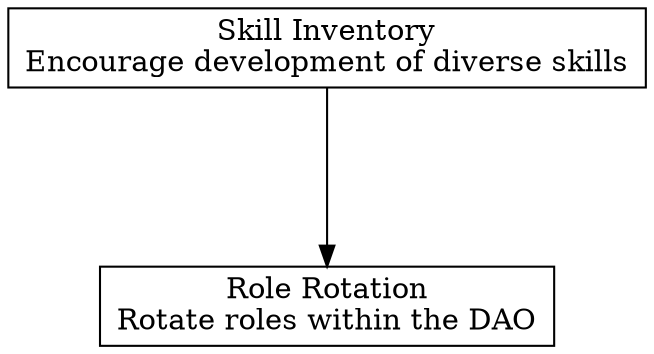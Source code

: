 digraph "" {
	graph [nodesep=0.6,
		rankdir=TB,
		ranksep=1.2
	];
	node [label="\N",
		shape=box
	];
	"Role Rotation"	[label="Role Rotation\nRotate roles within the DAO"];
	"Skill Inventory"	[label="Skill Inventory\nEncourage development of diverse skills"];
	"Skill Inventory" -> "Role Rotation";
}
